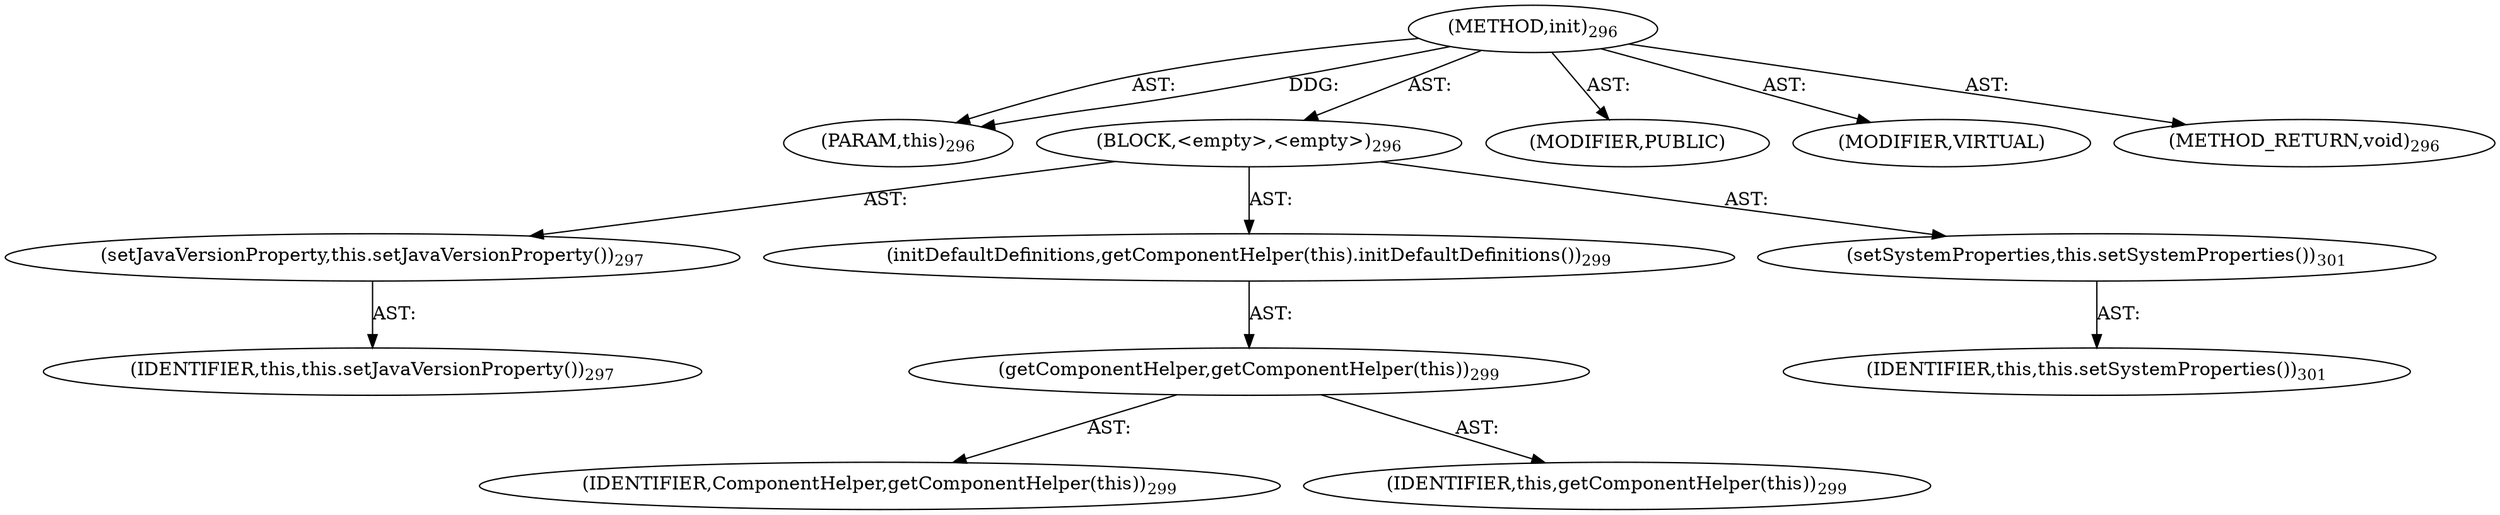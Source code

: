 digraph "init" {  
"111669149702" [label = <(METHOD,init)<SUB>296</SUB>> ]
"115964116994" [label = <(PARAM,this)<SUB>296</SUB>> ]
"25769803782" [label = <(BLOCK,&lt;empty&gt;,&lt;empty&gt;)<SUB>296</SUB>> ]
"30064771138" [label = <(setJavaVersionProperty,this.setJavaVersionProperty())<SUB>297</SUB>> ]
"68719476739" [label = <(IDENTIFIER,this,this.setJavaVersionProperty())<SUB>297</SUB>> ]
"30064771139" [label = <(initDefaultDefinitions,getComponentHelper(this).initDefaultDefinitions())<SUB>299</SUB>> ]
"30064771140" [label = <(getComponentHelper,getComponentHelper(this))<SUB>299</SUB>> ]
"68719476868" [label = <(IDENTIFIER,ComponentHelper,getComponentHelper(this))<SUB>299</SUB>> ]
"68719476740" [label = <(IDENTIFIER,this,getComponentHelper(this))<SUB>299</SUB>> ]
"30064771141" [label = <(setSystemProperties,this.setSystemProperties())<SUB>301</SUB>> ]
"68719476741" [label = <(IDENTIFIER,this,this.setSystemProperties())<SUB>301</SUB>> ]
"133143986235" [label = <(MODIFIER,PUBLIC)> ]
"133143986236" [label = <(MODIFIER,VIRTUAL)> ]
"128849018886" [label = <(METHOD_RETURN,void)<SUB>296</SUB>> ]
  "111669149702" -> "115964116994"  [ label = "AST: "] 
  "111669149702" -> "25769803782"  [ label = "AST: "] 
  "111669149702" -> "133143986235"  [ label = "AST: "] 
  "111669149702" -> "133143986236"  [ label = "AST: "] 
  "111669149702" -> "128849018886"  [ label = "AST: "] 
  "25769803782" -> "30064771138"  [ label = "AST: "] 
  "25769803782" -> "30064771139"  [ label = "AST: "] 
  "25769803782" -> "30064771141"  [ label = "AST: "] 
  "30064771138" -> "68719476739"  [ label = "AST: "] 
  "30064771139" -> "30064771140"  [ label = "AST: "] 
  "30064771140" -> "68719476868"  [ label = "AST: "] 
  "30064771140" -> "68719476740"  [ label = "AST: "] 
  "30064771141" -> "68719476741"  [ label = "AST: "] 
  "111669149702" -> "115964116994"  [ label = "DDG: "] 
}
